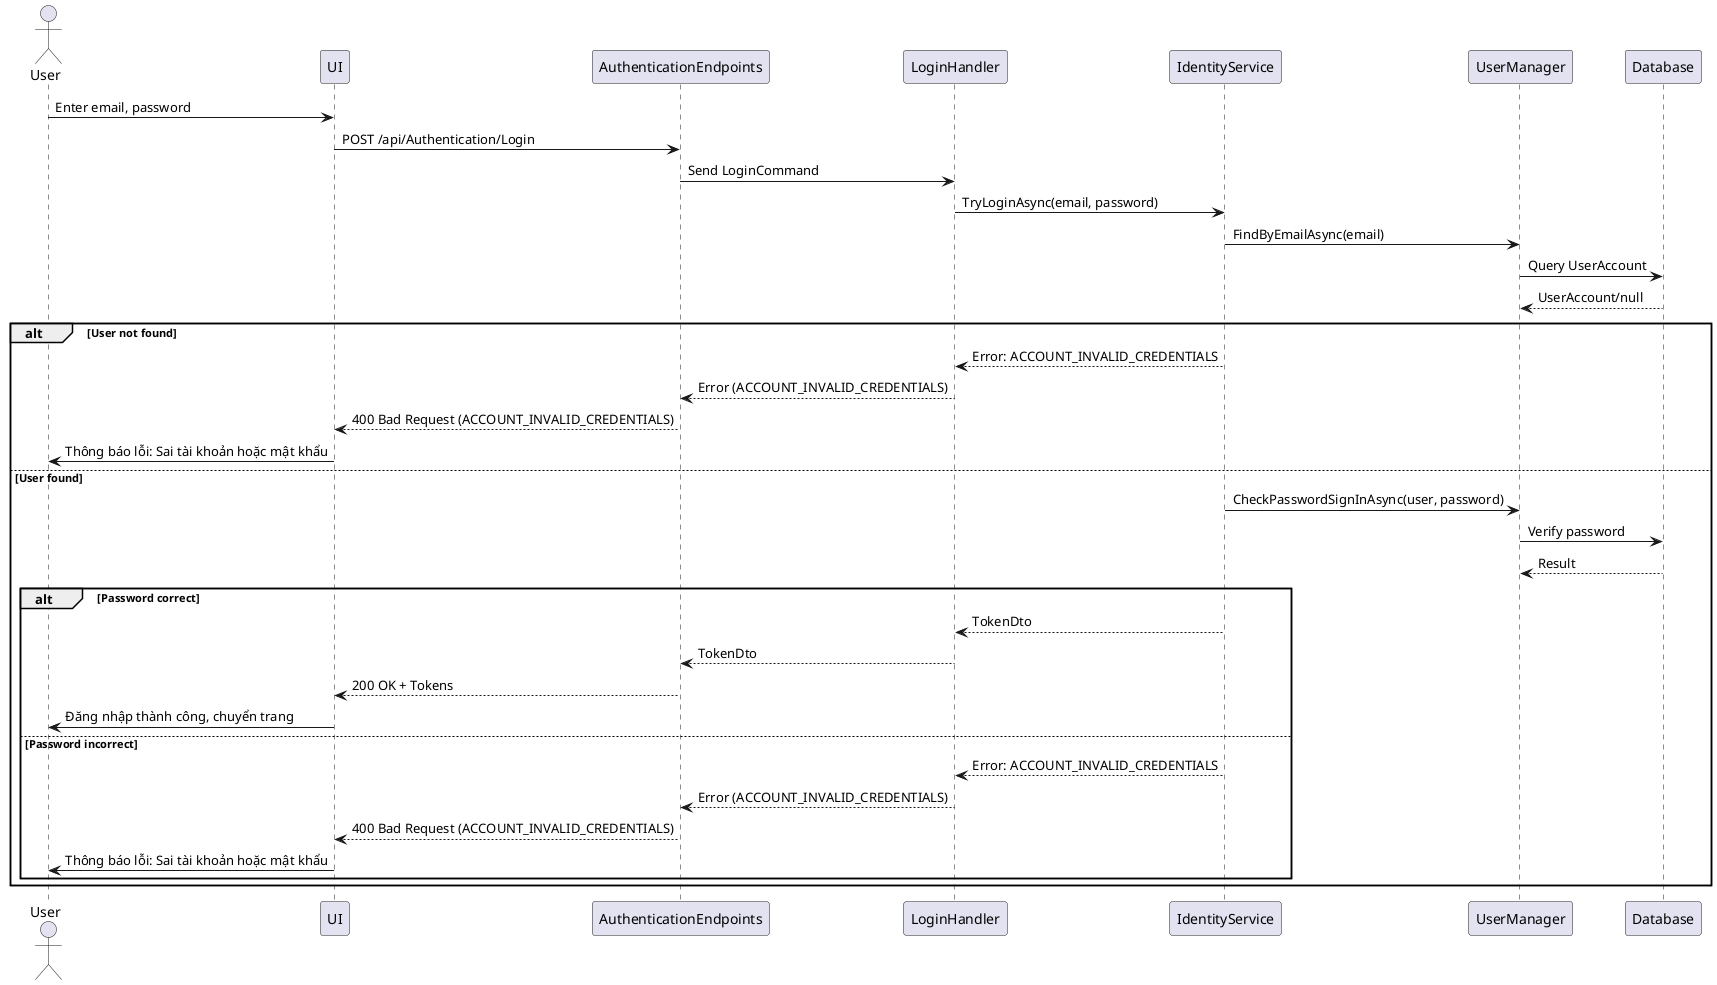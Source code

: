 @startuml
actor User
participant UI
participant AuthenticationEndpoints
participant LoginHandler
participant IdentityService
participant UserManager
participant Database

User -> UI : Enter email, password
UI -> AuthenticationEndpoints : POST /api/Authentication/Login
AuthenticationEndpoints -> LoginHandler : Send LoginCommand
LoginHandler -> IdentityService : TryLoginAsync(email, password)
IdentityService -> UserManager : FindByEmailAsync(email)
UserManager -> Database : Query UserAccount
Database --> UserManager : UserAccount/null
alt User not found
    IdentityService --> LoginHandler : Error: ACCOUNT_INVALID_CREDENTIALS
    LoginHandler --> AuthenticationEndpoints : Error (ACCOUNT_INVALID_CREDENTIALS)
    AuthenticationEndpoints --> UI : 400 Bad Request (ACCOUNT_INVALID_CREDENTIALS)
    UI -> User : Thông báo lỗi: Sai tài khoản hoặc mật khẩu
else User found
    IdentityService -> UserManager : CheckPasswordSignInAsync(user, password)
    UserManager -> Database : Verify password
    Database --> UserManager : Result
    alt Password correct
        IdentityService --> LoginHandler : TokenDto
        LoginHandler --> AuthenticationEndpoints : TokenDto
        AuthenticationEndpoints --> UI : 200 OK + Tokens
        UI -> User : Đăng nhập thành công, chuyển trang
    else Password incorrect
        IdentityService --> LoginHandler : Error: ACCOUNT_INVALID_CREDENTIALS
        LoginHandler --> AuthenticationEndpoints : Error (ACCOUNT_INVALID_CREDENTIALS)
        AuthenticationEndpoints --> UI : 400 Bad Request (ACCOUNT_INVALID_CREDENTIALS)
        UI -> User : Thông báo lỗi: Sai tài khoản hoặc mật khẩu
    end
end
@enduml
